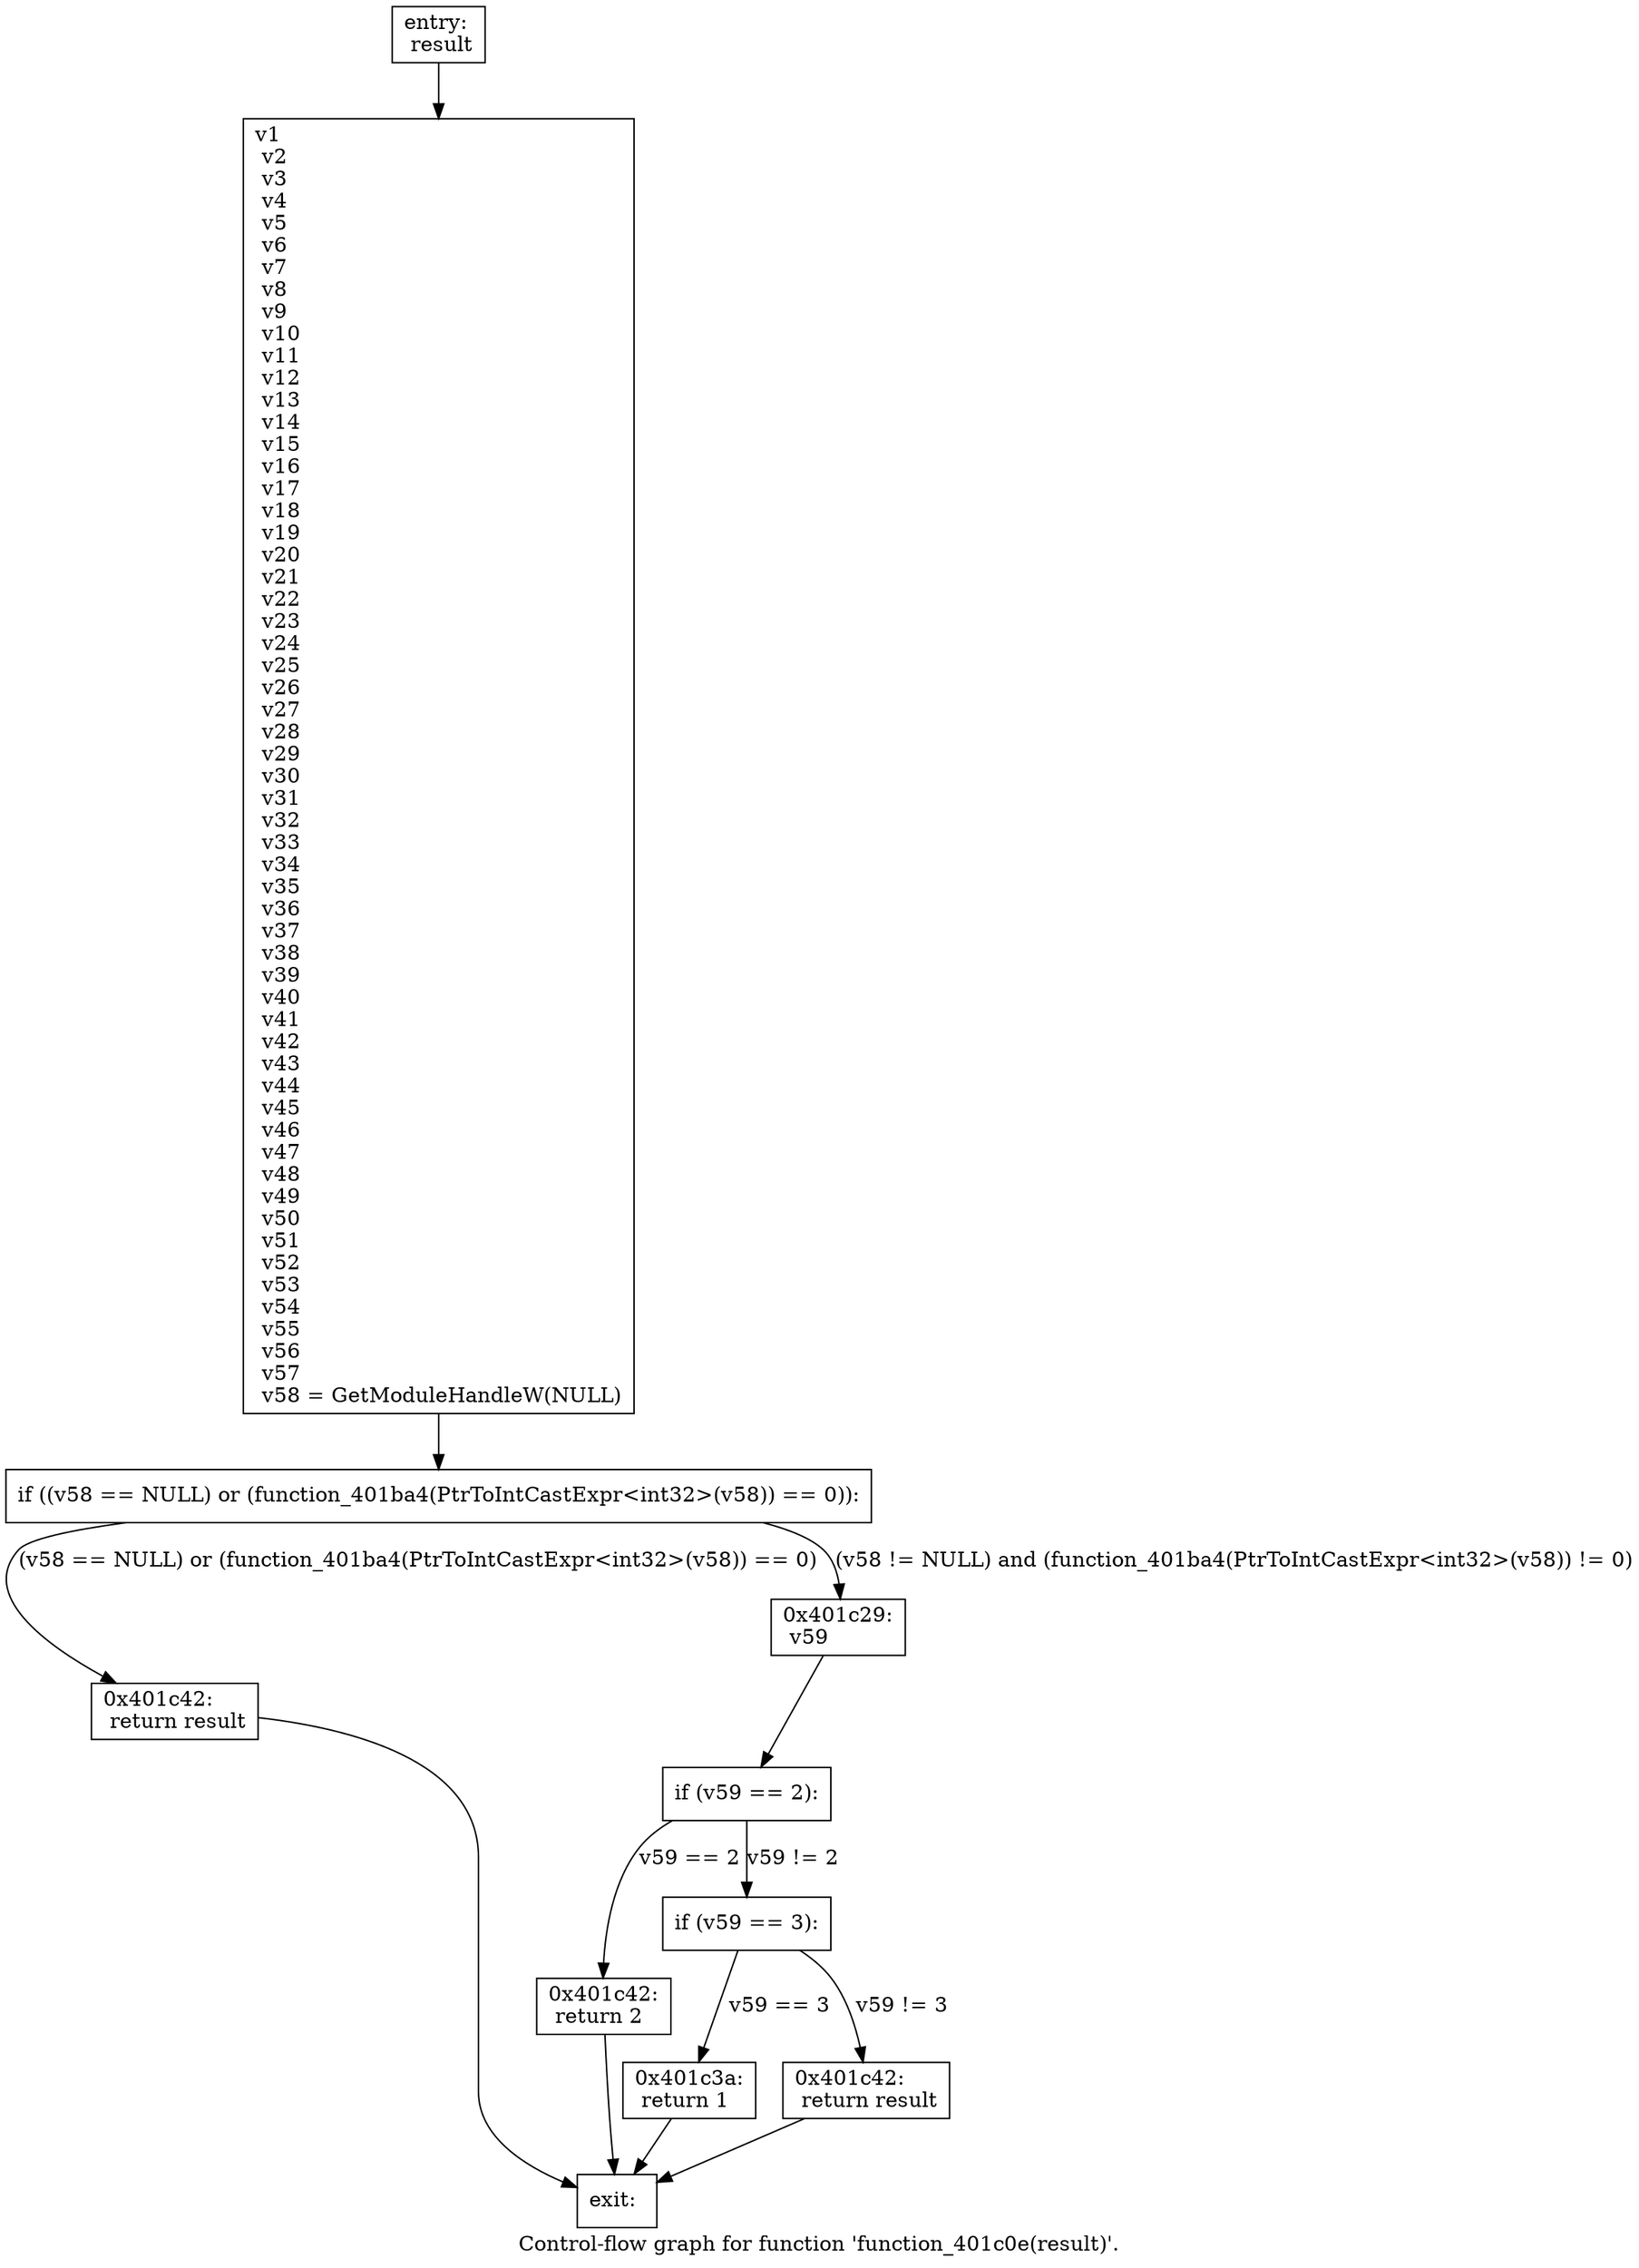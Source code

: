 digraph "Control-flow graph for function 'function_401c0e(result)'." {
  label="Control-flow graph for function 'function_401c0e(result)'.";
  node [shape=record];

  Node000001DDBF40FAE0 [label="{entry:\l  result\l}"];
  Node000001DDBF40FAE0 -> Node000001DDBF40FED0;
  Node000001DDBF40FED0 [label="{  v1\l  v2\l  v3\l  v4\l  v5\l  v6\l  v7\l  v8\l  v9\l  v10\l  v11\l  v12\l  v13\l  v14\l  v15\l  v16\l  v17\l  v18\l  v19\l  v20\l  v21\l  v22\l  v23\l  v24\l  v25\l  v26\l  v27\l  v28\l  v29\l  v30\l  v31\l  v32\l  v33\l  v34\l  v35\l  v36\l  v37\l  v38\l  v39\l  v40\l  v41\l  v42\l  v43\l  v44\l  v45\l  v46\l  v47\l  v48\l  v49\l  v50\l  v51\l  v52\l  v53\l  v54\l  v55\l  v56\l  v57\l  v58 = GetModuleHandleW(NULL)\l}"];
  Node000001DDBF40FED0 -> Node000001DDBF410250;
  Node000001DDBF410250 [label="{  if ((v58 == NULL) or (function_401ba4(PtrToIntCastExpr\<int32\>(v58)) == 0)):\l}"];
  Node000001DDBF410250 -> Node000001DDBF4109C0 [label="(v58 == NULL) or (function_401ba4(PtrToIntCastExpr\<int32\>(v58)) == 0)"];
  Node000001DDBF410250 -> Node000001DDBF410D40 [label="(v58 != NULL) and (function_401ba4(PtrToIntCastExpr\<int32\>(v58)) != 0)"];
  Node000001DDBF4109C0 [label="{0x401c42:\l  return result\l}"];
  Node000001DDBF4109C0 -> Node000001DDBF4101E0;
  Node000001DDBF410D40 [label="{0x401c29:\l  v59\l}"];
  Node000001DDBF410D40 -> Node000001DDBF411130;
  Node000001DDBF4101E0 [label="{exit:\l}"];
  Node000001DDBF411130 [label="{  if (v59 == 2):\l}"];
  Node000001DDBF411130 -> Node000001DDBF40FDF0 [label="v59 == 2"];
  Node000001DDBF411130 -> Node000001DDBF410B80 [label="v59 != 2"];
  Node000001DDBF40FDF0 [label="{0x401c42:\l  return 2\l}"];
  Node000001DDBF40FDF0 -> Node000001DDBF4101E0;
  Node000001DDBF410B80 [label="{  if (v59 == 3):\l}"];
  Node000001DDBF410B80 -> Node000001DDBF410170 [label="v59 == 3"];
  Node000001DDBF410B80 -> Node000001DDBF410090 [label="v59 != 3"];
  Node000001DDBF410170 [label="{0x401c3a:\l  return 1\l}"];
  Node000001DDBF410170 -> Node000001DDBF4101E0;
  Node000001DDBF410090 [label="{0x401c42:\l  return result\l}"];
  Node000001DDBF410090 -> Node000001DDBF4101E0;

}
